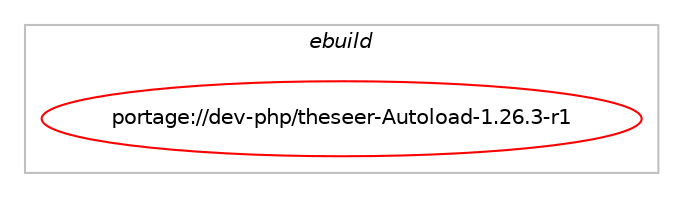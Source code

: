 digraph prolog {

# *************
# Graph options
# *************

newrank=true;
concentrate=true;
compound=true;
graph [rankdir=LR,fontname=Helvetica,fontsize=10,ranksep=1.5];#, ranksep=2.5, nodesep=0.2];
edge  [arrowhead=vee];
node  [fontname=Helvetica,fontsize=10];

# **********
# The ebuild
# **********

subgraph cluster_leftcol {
color=gray;
label=<<i>ebuild</i>>;
id [label="portage://dev-php/theseer-Autoload-1.26.3-r1", color=red, width=4, href="../dev-php/theseer-Autoload-1.26.3-r1.svg"];
}

# ****************
# The dependencies
# ****************

subgraph cluster_midcol {
color=gray;
label=<<i>dependencies</i>>;
subgraph cluster_compile {
fillcolor="#eeeeee";
style=filled;
label=<<i>compile</i>>;
}
subgraph cluster_compileandrun {
fillcolor="#eeeeee";
style=filled;
label=<<i>compile and run</i>>;
}
subgraph cluster_run {
fillcolor="#eeeeee";
style=filled;
label=<<i>run</i>>;
# *** BEGIN UNKNOWN DEPENDENCY TYPE (TODO) ***
# id -> equal(package_dependency(portage://dev-php/theseer-Autoload-1.26.3-r1,run,no,dev-lang,php,none,[,,],any_different_slot,[use(enable(cli),none),use(enable(fileinfo),negative),use(enable(tokenizer),negative)]))
# *** END UNKNOWN DEPENDENCY TYPE (TODO) ***

# *** BEGIN UNKNOWN DEPENDENCY TYPE (TODO) ***
# id -> equal(package_dependency(portage://dev-php/theseer-Autoload-1.26.3-r1,run,no,dev-php,theseer-DirectoryScanner,greaterequal,[1.3,,,1.3],[],[]))
# *** END UNKNOWN DEPENDENCY TYPE (TODO) ***

# *** BEGIN UNKNOWN DEPENDENCY TYPE (TODO) ***
# id -> equal(package_dependency(portage://dev-php/theseer-Autoload-1.26.3-r1,run,no,dev-php,theseer-DirectoryScanner,smaller,[2,,,2],[],[]))
# *** END UNKNOWN DEPENDENCY TYPE (TODO) ***

# *** BEGIN UNKNOWN DEPENDENCY TYPE (TODO) ***
# id -> equal(package_dependency(portage://dev-php/theseer-Autoload-1.26.3-r1,run,no,dev-php,zetacomponents-Base,greaterequal,[1.8,,,1.8],[],[]))
# *** END UNKNOWN DEPENDENCY TYPE (TODO) ***

# *** BEGIN UNKNOWN DEPENDENCY TYPE (TODO) ***
# id -> equal(package_dependency(portage://dev-php/theseer-Autoload-1.26.3-r1,run,no,dev-php,zetacomponents-Base,smaller,[2,,,2],[],[]))
# *** END UNKNOWN DEPENDENCY TYPE (TODO) ***

# *** BEGIN UNKNOWN DEPENDENCY TYPE (TODO) ***
# id -> equal(package_dependency(portage://dev-php/theseer-Autoload-1.26.3-r1,run,no,dev-php,zetacomponents-ConsoleTools,greaterequal,[1.7.1,,,1.7.1],[],[]))
# *** END UNKNOWN DEPENDENCY TYPE (TODO) ***

# *** BEGIN UNKNOWN DEPENDENCY TYPE (TODO) ***
# id -> equal(package_dependency(portage://dev-php/theseer-Autoload-1.26.3-r1,run,no,dev-php,zetacomponents-ConsoleTools,smaller,[2,,,2],[],[]))
# *** END UNKNOWN DEPENDENCY TYPE (TODO) ***

}
}

# **************
# The candidates
# **************

subgraph cluster_choices {
rank=same;
color=gray;
label=<<i>candidates</i>>;

}

}
